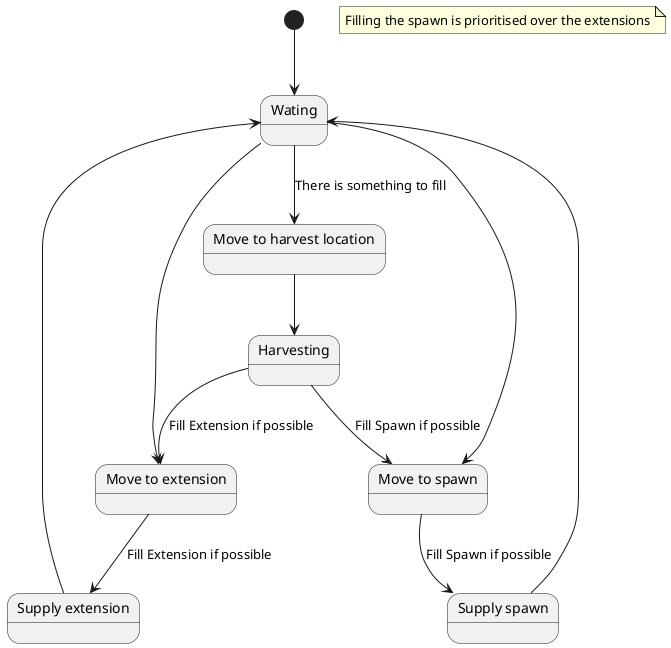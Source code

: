 @startuml

state "Move to extension" as MoveToExtension
state "Supply extension" as Extension
state "Supply spawn" as Spawn
state "Move to spawn" as MoveToSpawn
state "Move to harvest location" as MoveToHarvest

note "Filling the spawn is prioritised over the extensions" as N1

[*] -down-> Wating
Wating -down-> MoveToHarvest : There is something to fill
Wating -down-> MoveToExtension
Wating -down-> MoveToSpawn
MoveToHarvest --> Harvesting
MoveToExtension --> Extension : Fill Extension if possible
Harvesting --> MoveToExtension : Fill Extension if possible
MoveToSpawn --> Spawn : Fill Spawn if possible
Harvesting --> MoveToSpawn : Fill Spawn if possible
Extension -up-> Wating
Spawn -up-> Wating

@enduml